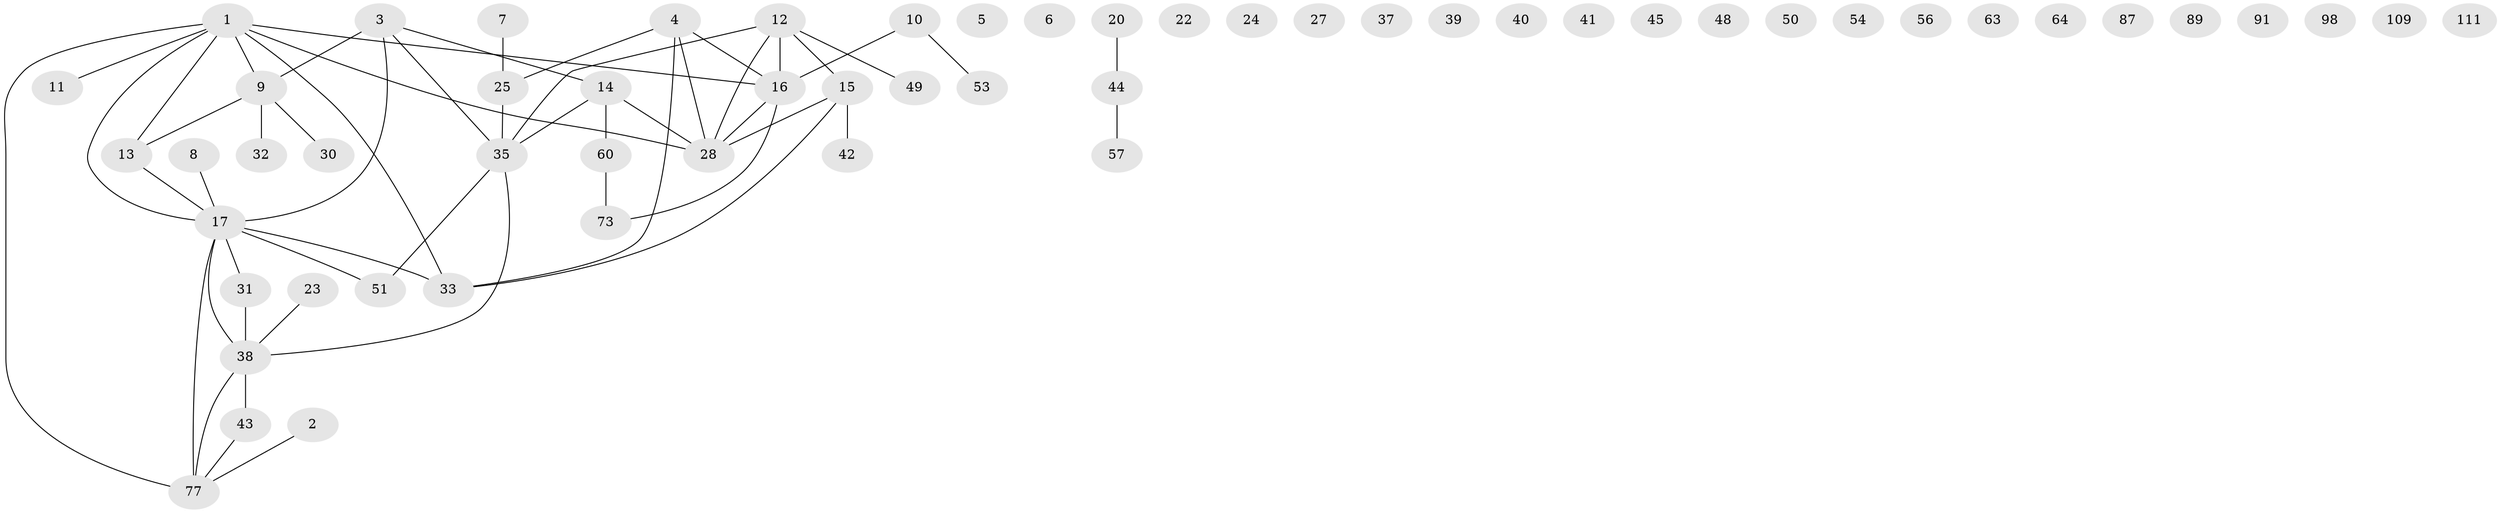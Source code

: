 // original degree distribution, {7: 0.008695652173913044, 1: 0.25217391304347825, 2: 0.2608695652173913, 0: 0.16521739130434782, 3: 0.17391304347826086, 4: 0.08695652173913043, 6: 0.017391304347826087, 5: 0.034782608695652174}
// Generated by graph-tools (version 1.1) at 2025/13/03/09/25 04:13:08]
// undirected, 57 vertices, 54 edges
graph export_dot {
graph [start="1"]
  node [color=gray90,style=filled];
  1 [super="+52+59"];
  2 [super="+19"];
  3 [super="+36"];
  4 [super="+97"];
  5 [super="+99"];
  6;
  7;
  8 [super="+71"];
  9 [super="+26"];
  10;
  11 [super="+72"];
  12 [super="+75"];
  13 [super="+21"];
  14 [super="+68+82+47"];
  15 [super="+100+81"];
  16 [super="+67+18"];
  17 [super="+90+85+80"];
  20 [super="+34"];
  22 [super="+102"];
  23;
  24;
  25 [super="+65"];
  27;
  28 [super="+55"];
  30;
  31;
  32;
  33;
  35 [super="+105+46+66"];
  37;
  38 [super="+103+104+58"];
  39;
  40;
  41;
  42;
  43;
  44 [super="+84"];
  45;
  48;
  49;
  50;
  51 [super="+94+62"];
  53 [super="+88"];
  54;
  56;
  57 [super="+106+74"];
  60;
  63;
  64;
  73 [super="+93"];
  77 [super="+96"];
  87;
  89 [super="+95"];
  91;
  98;
  109;
  111;
  1 -- 33;
  1 -- 77;
  1 -- 17;
  1 -- 11;
  1 -- 16;
  1 -- 28;
  1 -- 13;
  1 -- 9;
  2 -- 77;
  3 -- 14;
  3 -- 35;
  3 -- 17 [weight=2];
  3 -- 9;
  4 -- 33;
  4 -- 25;
  4 -- 28;
  4 -- 16;
  7 -- 25;
  8 -- 17;
  9 -- 32;
  9 -- 13;
  9 -- 30;
  10 -- 53;
  10 -- 16;
  12 -- 49;
  12 -- 35;
  12 -- 15;
  12 -- 16 [weight=2];
  12 -- 28;
  13 -- 17;
  14 -- 28;
  14 -- 60;
  14 -- 35;
  15 -- 33;
  15 -- 42;
  15 -- 28;
  16 -- 73;
  16 -- 28;
  17 -- 31;
  17 -- 33;
  17 -- 77;
  17 -- 38;
  17 -- 51;
  20 -- 44;
  23 -- 38;
  25 -- 35;
  31 -- 38;
  35 -- 51;
  35 -- 38;
  38 -- 43;
  38 -- 77;
  43 -- 77;
  44 -- 57;
  60 -- 73;
}
